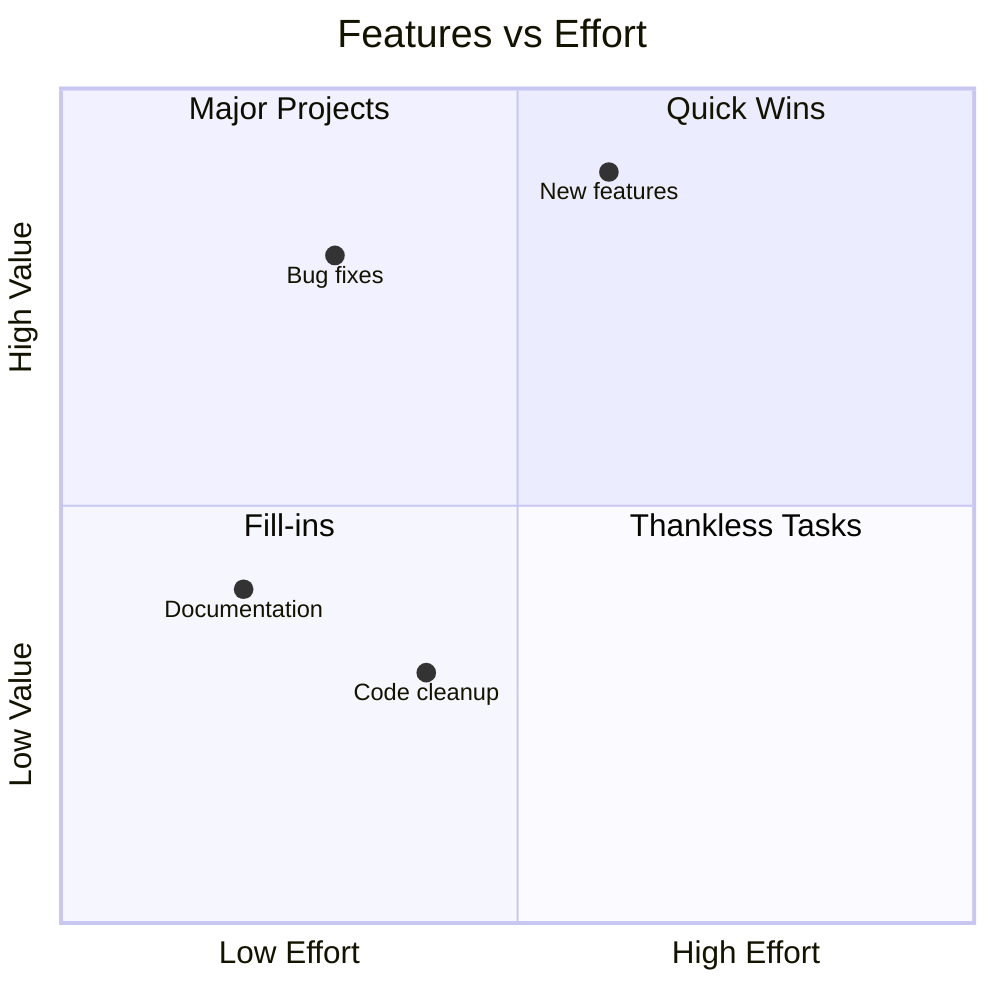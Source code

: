 quadrantChart
    title Features vs Effort
    x-axis Low Effort --> High Effort
    y-axis Low Value --> High Value
    quadrant-1 Quick Wins
    quadrant-2 Major Projects
    quadrant-3 Fill-ins
    quadrant-4 Thankless Tasks
    Bug fixes: [0.3, 0.8]
    New features: [0.6, 0.9]
    Documentation: [0.2, 0.4]
    Code cleanup: [0.4, 0.3]